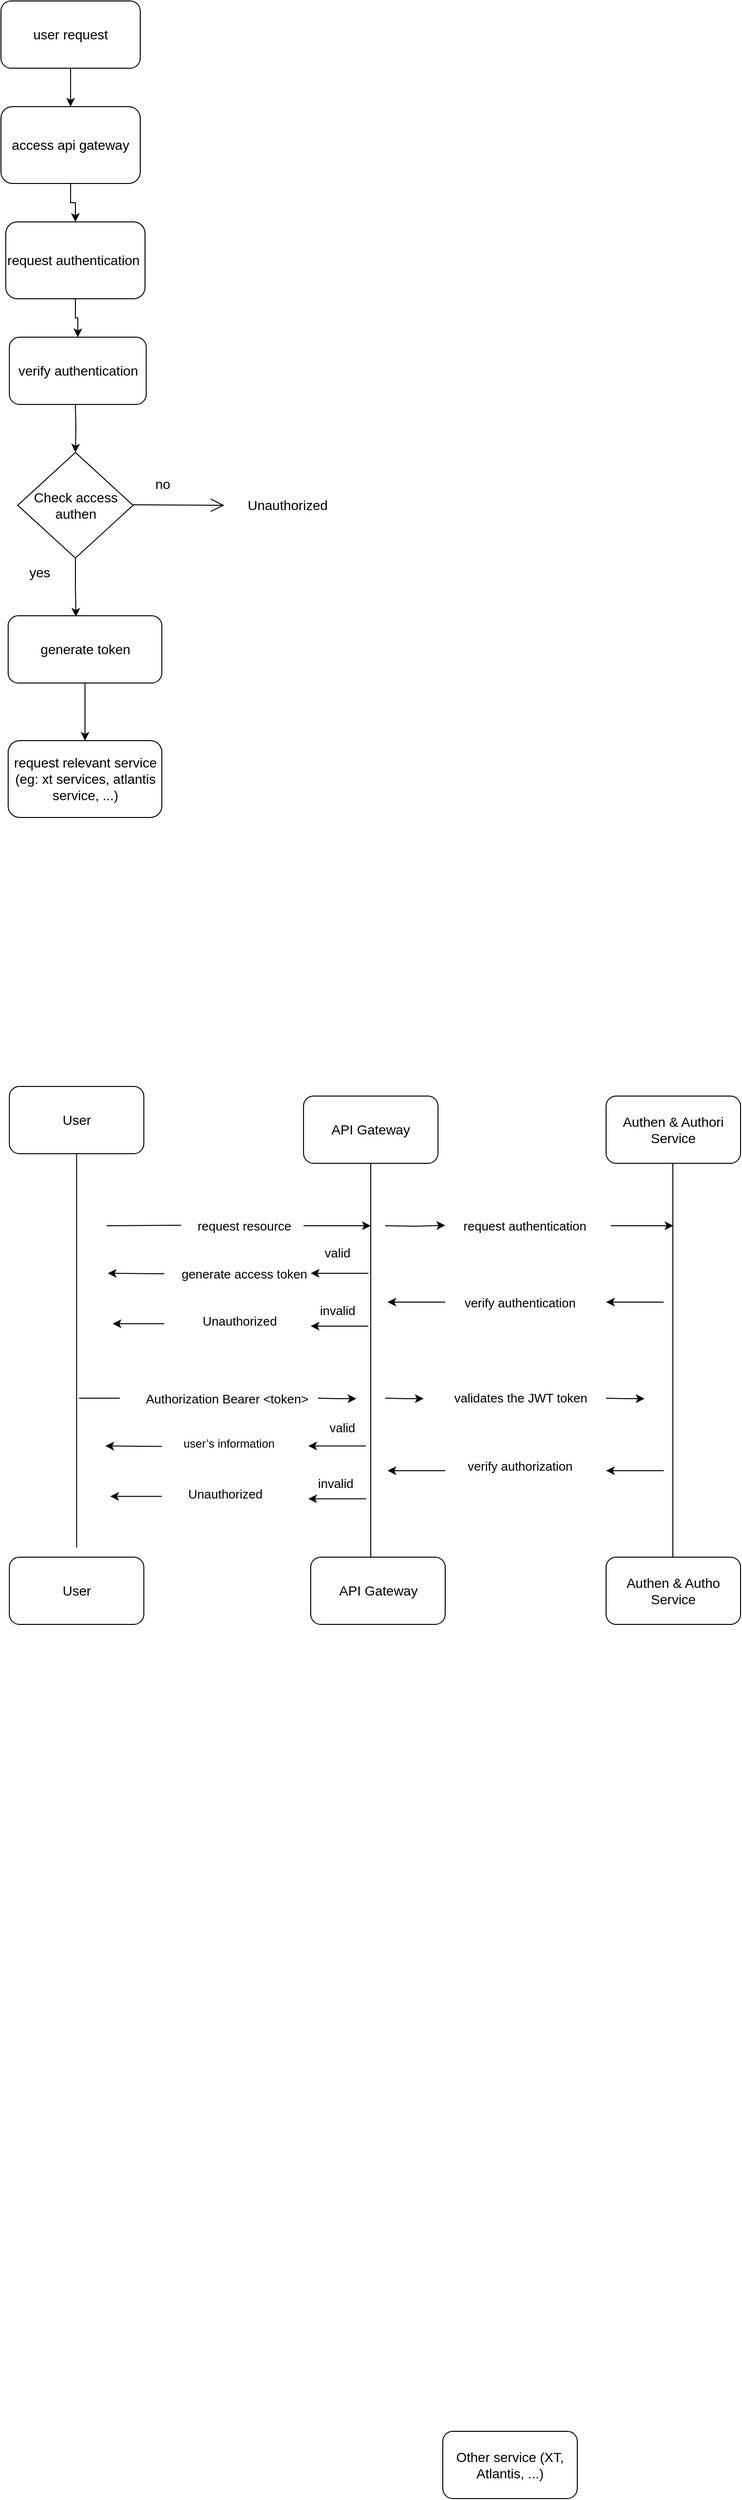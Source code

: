 <mxfile version="24.8.6">
  <diagram name="Page-1" id="XskubEJi0R3WrxgRnHOm">
    <mxGraphModel dx="2020" dy="1042" grid="1" gridSize="10" guides="1" tooltips="1" connect="1" arrows="1" fold="1" page="1" pageScale="1" pageWidth="850" pageHeight="1100" math="0" shadow="0">
      <root>
        <mxCell id="0" />
        <mxCell id="1" parent="0" />
        <mxCell id="0LMOfcOHEF7ToOQz5EPv-5" style="edgeStyle=orthogonalEdgeStyle;rounded=0;orthogonalLoop=1;jettySize=auto;html=1;exitX=0.5;exitY=1;exitDx=0;exitDy=0;fontSize=14;" edge="1" parent="1" source="0LMOfcOHEF7ToOQz5EPv-1" target="0LMOfcOHEF7ToOQz5EPv-4">
          <mxGeometry relative="1" as="geometry" />
        </mxCell>
        <mxCell id="0LMOfcOHEF7ToOQz5EPv-1" value="user request" style="rounded=1;whiteSpace=wrap;html=1;fontSize=14;" vertex="1" parent="1">
          <mxGeometry x="20" y="20" width="145" height="70" as="geometry" />
        </mxCell>
        <mxCell id="0LMOfcOHEF7ToOQz5EPv-38" style="edgeStyle=orthogonalEdgeStyle;rounded=0;orthogonalLoop=1;jettySize=auto;html=1;entryX=0.5;entryY=0;entryDx=0;entryDy=0;" edge="1" parent="1" source="0LMOfcOHEF7ToOQz5EPv-2" target="0LMOfcOHEF7ToOQz5EPv-23">
          <mxGeometry relative="1" as="geometry" />
        </mxCell>
        <mxCell id="0LMOfcOHEF7ToOQz5EPv-2" value="request authentication&amp;nbsp;" style="rounded=1;whiteSpace=wrap;html=1;fontSize=14;" vertex="1" parent="1">
          <mxGeometry x="25" y="250" width="145" height="80" as="geometry" />
        </mxCell>
        <mxCell id="0LMOfcOHEF7ToOQz5EPv-6" style="edgeStyle=orthogonalEdgeStyle;rounded=0;orthogonalLoop=1;jettySize=auto;html=1;fontSize=14;" edge="1" parent="1" source="0LMOfcOHEF7ToOQz5EPv-4" target="0LMOfcOHEF7ToOQz5EPv-2">
          <mxGeometry relative="1" as="geometry" />
        </mxCell>
        <mxCell id="0LMOfcOHEF7ToOQz5EPv-4" value="access api gateway" style="rounded=1;whiteSpace=wrap;html=1;fontSize=14;" vertex="1" parent="1">
          <mxGeometry x="20" y="130" width="145" height="80" as="geometry" />
        </mxCell>
        <mxCell id="0LMOfcOHEF7ToOQz5EPv-7" value="Check access authen" style="rhombus;whiteSpace=wrap;html=1;fontSize=14;" vertex="1" parent="1">
          <mxGeometry x="37.5" y="490" width="120" height="110" as="geometry" />
        </mxCell>
        <mxCell id="0LMOfcOHEF7ToOQz5EPv-8" value="" style="endArrow=open;endFill=1;endSize=12;html=1;rounded=0;fontSize=14;" edge="1" parent="1">
          <mxGeometry width="160" relative="1" as="geometry">
            <mxPoint x="157.5" y="544.5" as="sourcePoint" />
            <mxPoint x="252.5" y="545" as="targetPoint" />
          </mxGeometry>
        </mxCell>
        <mxCell id="0LMOfcOHEF7ToOQz5EPv-10" style="edgeStyle=orthogonalEdgeStyle;rounded=0;orthogonalLoop=1;jettySize=auto;html=1;entryX=0.5;entryY=0;entryDx=0;entryDy=0;fontSize=14;" edge="1" parent="1" target="0LMOfcOHEF7ToOQz5EPv-7">
          <mxGeometry relative="1" as="geometry">
            <mxPoint x="97.5" y="440" as="sourcePoint" />
            <mxPoint x="97.5" y="480" as="targetPoint" />
          </mxGeometry>
        </mxCell>
        <mxCell id="0LMOfcOHEF7ToOQz5EPv-11" value="no" style="text;html=1;align=center;verticalAlign=middle;resizable=0;points=[];autosize=1;strokeColor=none;fillColor=none;fontSize=14;" vertex="1" parent="1">
          <mxGeometry x="167.5" y="508" width="40" height="30" as="geometry" />
        </mxCell>
        <mxCell id="0LMOfcOHEF7ToOQz5EPv-12" value="yes" style="text;html=1;align=center;verticalAlign=middle;resizable=0;points=[];autosize=1;strokeColor=none;fillColor=none;fontSize=14;" vertex="1" parent="1">
          <mxGeometry x="35" y="600" width="50" height="30" as="geometry" />
        </mxCell>
        <mxCell id="0LMOfcOHEF7ToOQz5EPv-42" style="edgeStyle=orthogonalEdgeStyle;rounded=0;orthogonalLoop=1;jettySize=auto;html=1;" edge="1" parent="1" source="0LMOfcOHEF7ToOQz5EPv-13" target="0LMOfcOHEF7ToOQz5EPv-39">
          <mxGeometry relative="1" as="geometry" />
        </mxCell>
        <mxCell id="0LMOfcOHEF7ToOQz5EPv-13" value="generate token" style="rounded=1;whiteSpace=wrap;html=1;fontSize=14;" vertex="1" parent="1">
          <mxGeometry x="27.5" y="660" width="160" height="70" as="geometry" />
        </mxCell>
        <mxCell id="0LMOfcOHEF7ToOQz5EPv-14" value="&lt;p style=&quot;line-height: 120%; font-size: 14px;&quot;&gt;Unauthorized&lt;/p&gt;" style="text;html=1;align=center;verticalAlign=middle;resizable=0;points=[];autosize=1;strokeColor=none;fillColor=none;fontSize=14;" vertex="1" parent="1">
          <mxGeometry x="262.5" y="515" width="110" height="60" as="geometry" />
        </mxCell>
        <mxCell id="0LMOfcOHEF7ToOQz5EPv-15" value="User" style="rounded=1;whiteSpace=wrap;html=1;fontSize=14;" vertex="1" parent="1">
          <mxGeometry x="28.75" y="1640" width="140" height="70" as="geometry" />
        </mxCell>
        <mxCell id="0LMOfcOHEF7ToOQz5EPv-16" value="User" style="rounded=1;whiteSpace=wrap;html=1;fontSize=14;" vertex="1" parent="1">
          <mxGeometry x="28.75" y="1150" width="140" height="70" as="geometry" />
        </mxCell>
        <mxCell id="0LMOfcOHEF7ToOQz5EPv-17" value="API Gateway" style="rounded=1;whiteSpace=wrap;html=1;fontSize=14;" vertex="1" parent="1">
          <mxGeometry x="335" y="1160" width="140" height="70" as="geometry" />
        </mxCell>
        <mxCell id="0LMOfcOHEF7ToOQz5EPv-18" value="API Gateway" style="rounded=1;whiteSpace=wrap;html=1;fontSize=14;" vertex="1" parent="1">
          <mxGeometry x="342.5" y="1640" width="140" height="70" as="geometry" />
        </mxCell>
        <mxCell id="0LMOfcOHEF7ToOQz5EPv-20" value="" style="endArrow=none;html=1;rounded=0;entryX=0.5;entryY=1;entryDx=0;entryDy=0;" edge="1" parent="1" target="0LMOfcOHEF7ToOQz5EPv-17">
          <mxGeometry width="50" height="50" relative="1" as="geometry">
            <mxPoint x="405" y="1640" as="sourcePoint" />
            <mxPoint x="178" y="930" as="targetPoint" />
          </mxGeometry>
        </mxCell>
        <mxCell id="0LMOfcOHEF7ToOQz5EPv-28" style="edgeStyle=orthogonalEdgeStyle;rounded=0;orthogonalLoop=1;jettySize=auto;html=1;" edge="1" parent="1">
          <mxGeometry relative="1" as="geometry">
            <mxPoint x="405" y="1295" as="targetPoint" />
            <mxPoint x="335" y="1295" as="sourcePoint" />
          </mxGeometry>
        </mxCell>
        <mxCell id="0LMOfcOHEF7ToOQz5EPv-22" value="request resource" style="text;html=1;align=center;verticalAlign=middle;resizable=0;points=[];autosize=1;strokeColor=none;fillColor=none;fontSize=13;" vertex="1" parent="1">
          <mxGeometry x="212.5" y="1280" width="120" height="30" as="geometry" />
        </mxCell>
        <mxCell id="0LMOfcOHEF7ToOQz5EPv-23" value="verify authentication" style="rounded=1;whiteSpace=wrap;html=1;fontSize=14;" vertex="1" parent="1">
          <mxGeometry x="28.75" y="370" width="142.5" height="70" as="geometry" />
        </mxCell>
        <mxCell id="0LMOfcOHEF7ToOQz5EPv-29" style="edgeStyle=orthogonalEdgeStyle;rounded=0;orthogonalLoop=1;jettySize=auto;html=1;" edge="1" parent="1">
          <mxGeometry relative="1" as="geometry">
            <mxPoint x="720" y="1295" as="targetPoint" />
            <mxPoint x="655" y="1295" as="sourcePoint" />
          </mxGeometry>
        </mxCell>
        <mxCell id="0LMOfcOHEF7ToOQz5EPv-24" value="request authentication" style="text;html=1;align=center;verticalAlign=middle;resizable=0;points=[];autosize=1;strokeColor=none;fillColor=none;fontSize=13;" vertex="1" parent="1">
          <mxGeometry x="490" y="1280" width="150" height="30" as="geometry" />
        </mxCell>
        <mxCell id="0LMOfcOHEF7ToOQz5EPv-25" value="Authen &amp;amp; Authori Service" style="rounded=1;whiteSpace=wrap;html=1;fontSize=14;" vertex="1" parent="1">
          <mxGeometry x="650" y="1160" width="140" height="70" as="geometry" />
        </mxCell>
        <mxCell id="0LMOfcOHEF7ToOQz5EPv-26" value="Authen &amp;amp; Autho Service" style="rounded=1;whiteSpace=wrap;html=1;fontSize=14;" vertex="1" parent="1">
          <mxGeometry x="650" y="1640" width="140" height="70" as="geometry" />
        </mxCell>
        <mxCell id="0LMOfcOHEF7ToOQz5EPv-27" value="" style="endArrow=none;html=1;rounded=0;entryX=0.5;entryY=1;entryDx=0;entryDy=0;" edge="1" parent="1">
          <mxGeometry width="50" height="50" relative="1" as="geometry">
            <mxPoint x="719.5" y="1640" as="sourcePoint" />
            <mxPoint x="719.5" y="1230" as="targetPoint" />
          </mxGeometry>
        </mxCell>
        <mxCell id="0LMOfcOHEF7ToOQz5EPv-30" value="" style="endArrow=none;html=1;rounded=0;" edge="1" parent="1">
          <mxGeometry width="50" height="50" relative="1" as="geometry">
            <mxPoint x="130" y="1295" as="sourcePoint" />
            <mxPoint x="207.5" y="1294.5" as="targetPoint" />
          </mxGeometry>
        </mxCell>
        <mxCell id="0LMOfcOHEF7ToOQz5EPv-32" value="verify authentication" style="text;html=1;align=center;verticalAlign=middle;resizable=0;points=[];autosize=1;strokeColor=none;fillColor=none;fontSize=13;" vertex="1" parent="1">
          <mxGeometry x="490" y="1360" width="140" height="30" as="geometry" />
        </mxCell>
        <mxCell id="0LMOfcOHEF7ToOQz5EPv-34" value="" style="endArrow=classic;html=1;rounded=0;" edge="1" parent="1">
          <mxGeometry width="50" height="50" relative="1" as="geometry">
            <mxPoint x="710" y="1374.5" as="sourcePoint" />
            <mxPoint x="650" y="1374.5" as="targetPoint" />
          </mxGeometry>
        </mxCell>
        <mxCell id="0LMOfcOHEF7ToOQz5EPv-35" value="" style="endArrow=classic;html=1;rounded=0;" edge="1" parent="1">
          <mxGeometry width="50" height="50" relative="1" as="geometry">
            <mxPoint x="482.5" y="1374.5" as="sourcePoint" />
            <mxPoint x="422.5" y="1374.5" as="targetPoint" />
          </mxGeometry>
        </mxCell>
        <mxCell id="0LMOfcOHEF7ToOQz5EPv-36" value="Other service (XT, Atlantis, ...)" style="rounded=1;whiteSpace=wrap;html=1;fontSize=14;" vertex="1" parent="1">
          <mxGeometry x="480" y="2550" width="140" height="70" as="geometry" />
        </mxCell>
        <mxCell id="0LMOfcOHEF7ToOQz5EPv-39" value="request relevant service (eg: xt services, atlantis service, ...)" style="rounded=1;whiteSpace=wrap;html=1;fontSize=14;" vertex="1" parent="1">
          <mxGeometry x="27.5" y="790" width="160" height="80" as="geometry" />
        </mxCell>
        <mxCell id="0LMOfcOHEF7ToOQz5EPv-41" style="edgeStyle=orthogonalEdgeStyle;rounded=0;orthogonalLoop=1;jettySize=auto;html=1;entryX=0.441;entryY=0.013;entryDx=0;entryDy=0;entryPerimeter=0;" edge="1" parent="1" source="0LMOfcOHEF7ToOQz5EPv-7" target="0LMOfcOHEF7ToOQz5EPv-13">
          <mxGeometry relative="1" as="geometry" />
        </mxCell>
        <mxCell id="0LMOfcOHEF7ToOQz5EPv-43" value="generate access token" style="text;html=1;align=center;verticalAlign=middle;resizable=0;points=[];autosize=1;strokeColor=none;fillColor=none;fontSize=13;" vertex="1" parent="1">
          <mxGeometry x="197.5" y="1330" width="150" height="30" as="geometry" />
        </mxCell>
        <mxCell id="0LMOfcOHEF7ToOQz5EPv-45" value="" style="endArrow=classic;html=1;rounded=0;" edge="1" parent="1">
          <mxGeometry width="50" height="50" relative="1" as="geometry">
            <mxPoint x="190" y="1345" as="sourcePoint" />
            <mxPoint x="131.25" y="1344.5" as="targetPoint" />
          </mxGeometry>
        </mxCell>
        <mxCell id="0LMOfcOHEF7ToOQz5EPv-46" value="Unauthorized" style="text;whiteSpace=wrap;html=1;fontSize=13;" vertex="1" parent="1">
          <mxGeometry x="227.5" y="1380" width="100" height="40" as="geometry" />
        </mxCell>
        <mxCell id="0LMOfcOHEF7ToOQz5EPv-48" value="" style="endArrow=none;html=1;rounded=0;entryX=0.5;entryY=1;entryDx=0;entryDy=0;" edge="1" parent="1" target="0LMOfcOHEF7ToOQz5EPv-16">
          <mxGeometry width="50" height="50" relative="1" as="geometry">
            <mxPoint x="98.75" y="1630" as="sourcePoint" />
            <mxPoint x="468.75" y="1310" as="targetPoint" />
          </mxGeometry>
        </mxCell>
        <mxCell id="0LMOfcOHEF7ToOQz5EPv-49" value="" style="endArrow=classic;html=1;rounded=0;" edge="1" parent="1">
          <mxGeometry width="50" height="50" relative="1" as="geometry">
            <mxPoint x="402.5" y="1344.5" as="sourcePoint" />
            <mxPoint x="342.5" y="1344.5" as="targetPoint" />
          </mxGeometry>
        </mxCell>
        <mxCell id="0LMOfcOHEF7ToOQz5EPv-50" value="valid" style="text;html=1;align=center;verticalAlign=middle;resizable=0;points=[];autosize=1;strokeColor=none;fillColor=none;fontSize=13;" vertex="1" parent="1">
          <mxGeometry x="345" y="1308" width="50" height="30" as="geometry" />
        </mxCell>
        <mxCell id="0LMOfcOHEF7ToOQz5EPv-51" value="" style="endArrow=classic;html=1;rounded=0;" edge="1" parent="1">
          <mxGeometry width="50" height="50" relative="1" as="geometry">
            <mxPoint x="402.5" y="1399.5" as="sourcePoint" />
            <mxPoint x="342.5" y="1399.5" as="targetPoint" />
          </mxGeometry>
        </mxCell>
        <mxCell id="0LMOfcOHEF7ToOQz5EPv-52" value="invalid" style="text;html=1;align=center;verticalAlign=middle;resizable=0;points=[];autosize=1;strokeColor=none;fillColor=none;fontSize=13;" vertex="1" parent="1">
          <mxGeometry x="340" y="1368" width="60" height="30" as="geometry" />
        </mxCell>
        <mxCell id="0LMOfcOHEF7ToOQz5EPv-53" value="" style="endArrow=classic;html=1;rounded=0;" edge="1" parent="1">
          <mxGeometry width="50" height="50" relative="1" as="geometry">
            <mxPoint x="190" y="1397" as="sourcePoint" />
            <mxPoint x="136.25" y="1397" as="targetPoint" />
          </mxGeometry>
        </mxCell>
        <mxCell id="0LMOfcOHEF7ToOQz5EPv-54" value="&lt;font style=&quot;font-size: 13px;&quot;&gt;Authorization Bearer &amp;lt;token&amp;gt;&lt;/font&gt;" style="text;html=1;align=center;verticalAlign=middle;resizable=0;points=[];autosize=1;strokeColor=none;fillColor=none;fontSize=13;" vertex="1" parent="1">
          <mxGeometry x="160" y="1460" width="190" height="30" as="geometry" />
        </mxCell>
        <mxCell id="0LMOfcOHEF7ToOQz5EPv-56" style="edgeStyle=orthogonalEdgeStyle;rounded=0;orthogonalLoop=1;jettySize=auto;html=1;" edge="1" parent="1">
          <mxGeometry relative="1" as="geometry">
            <mxPoint x="390" y="1475" as="targetPoint" />
            <mxPoint x="350" y="1474.5" as="sourcePoint" />
          </mxGeometry>
        </mxCell>
        <mxCell id="0LMOfcOHEF7ToOQz5EPv-57" value="" style="endArrow=none;html=1;rounded=0;" edge="1" parent="1">
          <mxGeometry width="50" height="50" relative="1" as="geometry">
            <mxPoint x="101.25" y="1474.5" as="sourcePoint" />
            <mxPoint x="143.75" y="1474.5" as="targetPoint" />
          </mxGeometry>
        </mxCell>
        <mxCell id="0LMOfcOHEF7ToOQz5EPv-58" value="validates the JWT token" style="text;whiteSpace=wrap;html=1;fontSize=13;" vertex="1" parent="1">
          <mxGeometry x="490" y="1460" width="160" height="40" as="geometry" />
        </mxCell>
        <mxCell id="0LMOfcOHEF7ToOQz5EPv-59" style="edgeStyle=orthogonalEdgeStyle;rounded=0;orthogonalLoop=1;jettySize=auto;html=1;" edge="1" parent="1">
          <mxGeometry relative="1" as="geometry">
            <mxPoint x="482.5" y="1294.5" as="targetPoint" />
            <mxPoint x="420" y="1295" as="sourcePoint" />
          </mxGeometry>
        </mxCell>
        <mxCell id="0LMOfcOHEF7ToOQz5EPv-60" style="edgeStyle=orthogonalEdgeStyle;rounded=0;orthogonalLoop=1;jettySize=auto;html=1;" edge="1" parent="1">
          <mxGeometry relative="1" as="geometry">
            <mxPoint x="460" y="1475" as="targetPoint" />
            <mxPoint x="420" y="1474.5" as="sourcePoint" />
          </mxGeometry>
        </mxCell>
        <mxCell id="0LMOfcOHEF7ToOQz5EPv-61" style="edgeStyle=orthogonalEdgeStyle;rounded=0;orthogonalLoop=1;jettySize=auto;html=1;" edge="1" parent="1">
          <mxGeometry relative="1" as="geometry">
            <mxPoint x="690" y="1475" as="targetPoint" />
            <mxPoint x="650" y="1474.5" as="sourcePoint" />
          </mxGeometry>
        </mxCell>
        <mxCell id="0LMOfcOHEF7ToOQz5EPv-62" value="verify authorization" style="text;html=1;align=center;verticalAlign=middle;resizable=0;points=[];autosize=1;strokeColor=none;fillColor=none;fontSize=13;" vertex="1" parent="1">
          <mxGeometry x="495" y="1530" width="130" height="30" as="geometry" />
        </mxCell>
        <mxCell id="0LMOfcOHEF7ToOQz5EPv-63" value="" style="endArrow=classic;html=1;rounded=0;" edge="1" parent="1">
          <mxGeometry width="50" height="50" relative="1" as="geometry">
            <mxPoint x="710" y="1550" as="sourcePoint" />
            <mxPoint x="650" y="1550" as="targetPoint" />
          </mxGeometry>
        </mxCell>
        <mxCell id="0LMOfcOHEF7ToOQz5EPv-64" value="" style="endArrow=classic;html=1;rounded=0;" edge="1" parent="1">
          <mxGeometry width="50" height="50" relative="1" as="geometry">
            <mxPoint x="482.5" y="1550" as="sourcePoint" />
            <mxPoint x="422.5" y="1550" as="targetPoint" />
          </mxGeometry>
        </mxCell>
        <mxCell id="0LMOfcOHEF7ToOQz5EPv-66" value="" style="endArrow=classic;html=1;rounded=0;" edge="1" parent="1">
          <mxGeometry width="50" height="50" relative="1" as="geometry">
            <mxPoint x="187.5" y="1524.75" as="sourcePoint" />
            <mxPoint x="128.75" y="1524.25" as="targetPoint" />
          </mxGeometry>
        </mxCell>
        <mxCell id="0LMOfcOHEF7ToOQz5EPv-67" value="" style="endArrow=classic;html=1;rounded=0;" edge="1" parent="1">
          <mxGeometry width="50" height="50" relative="1" as="geometry">
            <mxPoint x="400" y="1524.25" as="sourcePoint" />
            <mxPoint x="340" y="1524.25" as="targetPoint" />
          </mxGeometry>
        </mxCell>
        <mxCell id="0LMOfcOHEF7ToOQz5EPv-68" value="" style="endArrow=classic;html=1;rounded=0;" edge="1" parent="1">
          <mxGeometry width="50" height="50" relative="1" as="geometry">
            <mxPoint x="400" y="1579.25" as="sourcePoint" />
            <mxPoint x="340" y="1579.25" as="targetPoint" />
          </mxGeometry>
        </mxCell>
        <mxCell id="0LMOfcOHEF7ToOQz5EPv-69" value="invalid" style="text;html=1;align=center;verticalAlign=middle;resizable=0;points=[];autosize=1;strokeColor=none;fillColor=none;fontSize=13;" vertex="1" parent="1">
          <mxGeometry x="337.5" y="1547.75" width="60" height="30" as="geometry" />
        </mxCell>
        <mxCell id="0LMOfcOHEF7ToOQz5EPv-70" value="" style="endArrow=classic;html=1;rounded=0;" edge="1" parent="1">
          <mxGeometry width="50" height="50" relative="1" as="geometry">
            <mxPoint x="187.5" y="1576.75" as="sourcePoint" />
            <mxPoint x="133.75" y="1576.75" as="targetPoint" />
          </mxGeometry>
        </mxCell>
        <mxCell id="0LMOfcOHEF7ToOQz5EPv-71" value="valid" style="text;html=1;align=center;verticalAlign=middle;resizable=0;points=[];autosize=1;strokeColor=none;fillColor=none;fontSize=13;" vertex="1" parent="1">
          <mxGeometry x="350" y="1490" width="50" height="30" as="geometry" />
        </mxCell>
        <mxCell id="0LMOfcOHEF7ToOQz5EPv-72" value="user’s information" style="text;whiteSpace=wrap;html=1;" vertex="1" parent="1">
          <mxGeometry x="207.5" y="1507.75" width="130" height="40" as="geometry" />
        </mxCell>
        <mxCell id="0LMOfcOHEF7ToOQz5EPv-73" value="Unauthorized" style="text;whiteSpace=wrap;html=1;fontSize=13;" vertex="1" parent="1">
          <mxGeometry x="212.5" y="1560" width="100" height="40" as="geometry" />
        </mxCell>
      </root>
    </mxGraphModel>
  </diagram>
</mxfile>
